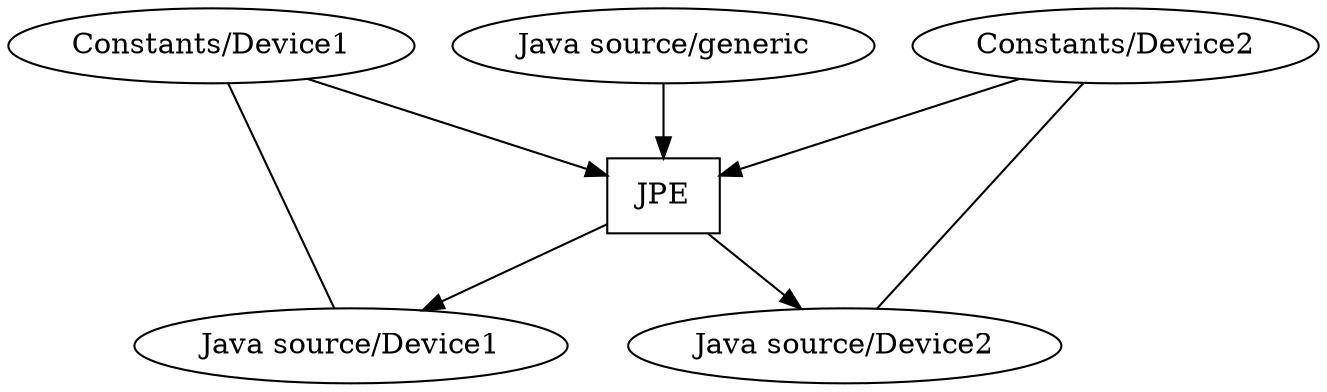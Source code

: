 
digraph x {

  "Java source/generic";
  JPE [shape="box"];

  "Java source/generic"->JPE;
  
  "Java source/Device1";
  "Java source/Device2";

  JPE -> "Java source/Device1";
  JPE -> "Java source/Device2";

  "Constants/Device1";
  "Constants/Device2";

  "Constants/Device1"-> JPE;
  "Constants/Device2"-> JPE;

  "Constants/Device1"-> "Java source/Device1" [dir="none",shape="dots"];
  "Constants/Device2"-> "Java source/Device2" [dir="none",shape="dots"];

  //"Java source/generic"-> Constants [dir=none]
  //Constants -> "Constants/Device1" [dir=none]
  //Constants -> "Constants/Device2" [dir=none]

}
